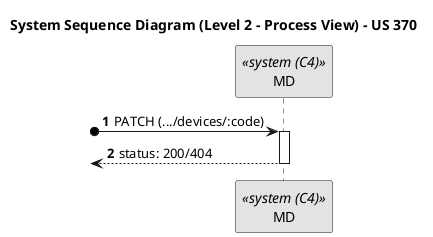 @startuml
skinparam monochrome true
skinparam packageStyle rectangle
skinparam shadowing false

title System Sequence Diagram (Level 2 - Process View) - US 370
autonumber

participant "MD" as MD <<system (C4)>>

?o-> MD : PATCH (.../devices/:code)
activate MD

<-- MD : status: 200/404
deactivate MD

@enduml